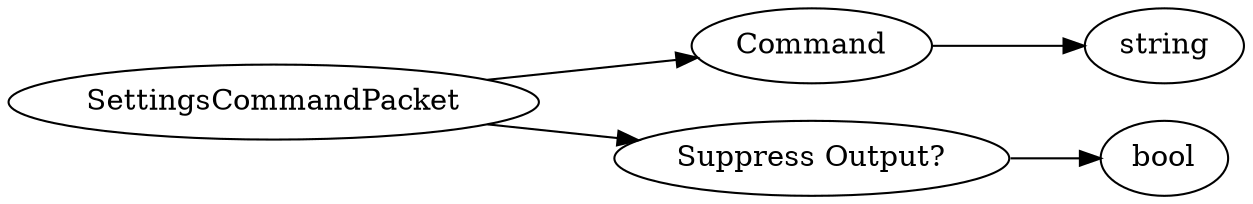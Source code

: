 digraph "SettingsCommandPacket" {
rankdir = LR
0
0 -> 1
1 -> 2
0 -> 3
3 -> 4

0 [label="SettingsCommandPacket",comment="name: \"SettingsCommandPacket\", typeName: \"\", id: 0, branchId: 140, recurseId: -1, attributes: 0, notes: \"\""];
1 [label="Command",comment="name: \"Command\", typeName: \"\", id: 1, branchId: 0, recurseId: -1, attributes: 0, notes: \"Command to update setting.\""];
2 [label="string",comment="name: \"string\", typeName: \"\", id: 2, branchId: 0, recurseId: -1, attributes: 512, notes: \"\""];
3 [label="Suppress Output?",comment="name: \"Suppress Output?\", typeName: \"\", id: 3, branchId: 0, recurseId: -1, attributes: 0, notes: \"\""];
4 [label="bool",comment="name: \"bool\", typeName: \"\", id: 4, branchId: 0, recurseId: -1, attributes: 512, notes: \"\""];
{ rank = max;2;4}

}
